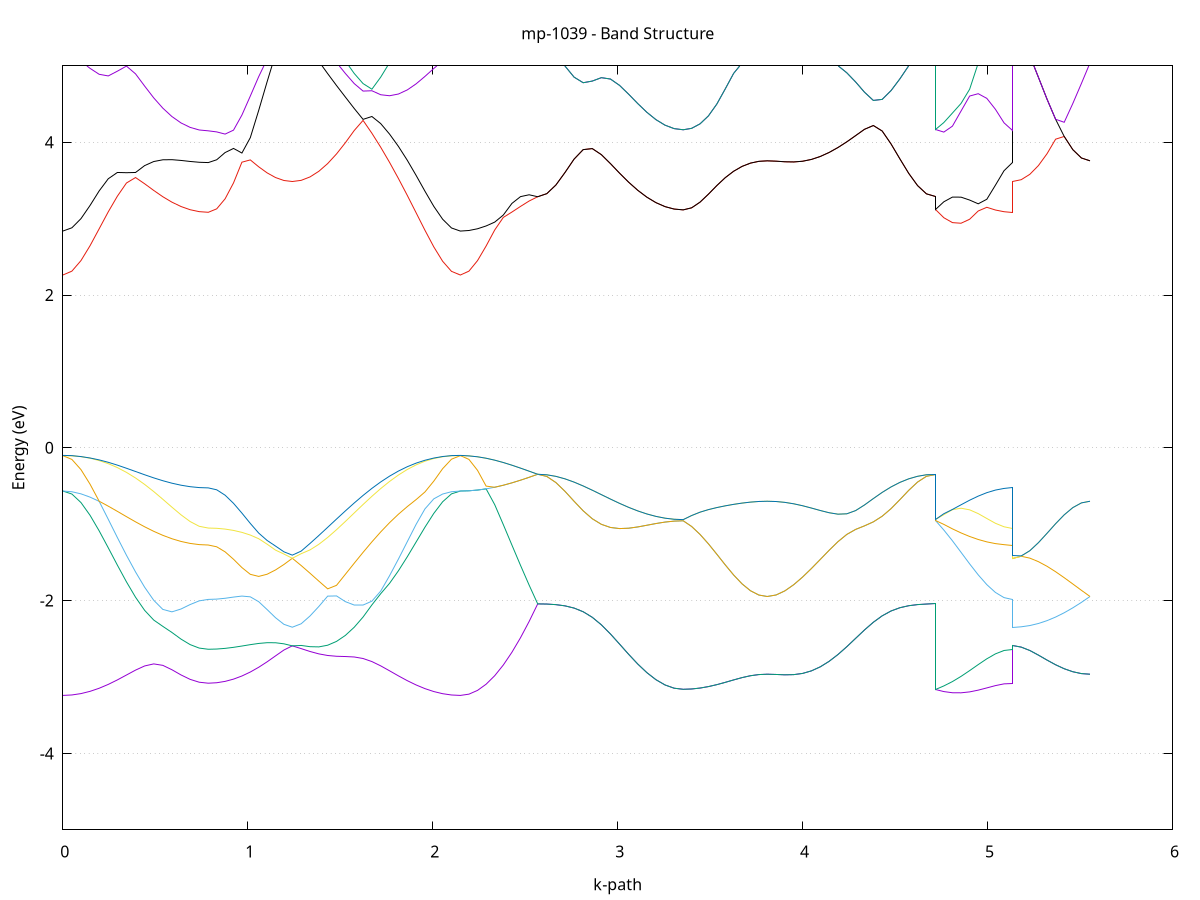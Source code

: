 set title 'mp-1039 - Band Structure'
set xlabel 'k-path'
set ylabel 'Energy (eV)'
set grid y
set yrange [-5:5]
set terminal png size 800,600
set output 'mp-1039_bands_gnuplot.png'
plot '-' using 1:2 with lines notitle, '-' using 1:2 with lines notitle, '-' using 1:2 with lines notitle, '-' using 1:2 with lines notitle, '-' using 1:2 with lines notitle, '-' using 1:2 with lines notitle, '-' using 1:2 with lines notitle, '-' using 1:2 with lines notitle, '-' using 1:2 with lines notitle, '-' using 1:2 with lines notitle, '-' using 1:2 with lines notitle, '-' using 1:2 with lines notitle, '-' using 1:2 with lines notitle, '-' using 1:2 with lines notitle, '-' using 1:2 with lines notitle, '-' using 1:2 with lines notitle, '-' using 1:2 with lines notitle, '-' using 1:2 with lines notitle, '-' using 1:2 with lines notitle, '-' using 1:2 with lines notitle, '-' using 1:2 with lines notitle, '-' using 1:2 with lines notitle, '-' using 1:2 with lines notitle, '-' using 1:2 with lines notitle, '-' using 1:2 with lines notitle, '-' using 1:2 with lines notitle, '-' using 1:2 with lines notitle, '-' using 1:2 with lines notitle, '-' using 1:2 with lines notitle, '-' using 1:2 with lines notitle
0.000000 -42.000606
0.049172 -42.000606
0.098343 -42.000606
0.147515 -42.000606
0.196687 -42.000606
0.245859 -42.000606
0.295030 -42.000506
0.344202 -42.000506
0.393374 -42.000506
0.442545 -42.000506
0.491717 -42.000506
0.540889 -42.000506
0.590061 -42.000506
0.639232 -42.000406
0.688404 -42.000406
0.737576 -42.000406
0.786748 -42.000406
0.786748 -42.000406
0.832170 -42.000406
0.877593 -42.000406
0.923016 -42.000406
0.968439 -42.000406
1.013862 -42.000406
1.059285 -42.000406
1.104708 -42.000406
1.150131 -42.000406
1.195554 -42.000406
1.240976 -42.000406
1.240976 -42.000406
1.288790 -42.000406
1.336604 -42.000406
1.384417 -42.000406
1.432231 -42.000406
1.480044 -42.000406
1.527858 -42.000506
1.575671 -42.000506
1.623485 -42.000506
1.671299 -42.000506
1.719112 -42.000506
1.766926 -42.000506
1.814739 -42.000506
1.862553 -42.000606
1.910366 -42.000606
1.958180 -42.000606
2.005994 -42.000606
2.053807 -42.000606
2.101621 -42.000606
2.149434 -42.000606
2.149434 -42.000606
2.195918 -42.000606
2.242402 -42.000606
2.288886 -42.000606
2.335370 -42.000506
2.381854 -42.000506
2.428338 -42.000506
2.474822 -42.000506
2.521306 -42.000406
2.567790 -42.000406
2.567790 -42.000406
2.616962 -42.000406
2.666134 -42.000406
2.715306 -42.000406
2.764477 -42.000406
2.813649 -42.000406
2.862821 -42.000406
2.911992 -42.000406
2.961164 -42.000406
3.010336 -42.000406
3.059508 -42.000406
3.108679 -42.000406
3.157851 -42.000406
3.207023 -42.000406
3.256194 -42.000406
3.305366 -42.000406
3.354538 -42.000406
3.354538 -42.000406
3.399961 -42.000406
3.445384 -42.000406
3.490807 -42.000406
3.536229 -42.000406
3.581652 -42.000406
3.627075 -42.000406
3.672498 -42.000406
3.717921 -42.000406
3.763344 -42.000406
3.808767 -42.000406
3.808767 -42.000406
3.856580 -42.000406
3.904394 -42.000406
3.952207 -42.000406
4.000021 -42.000406
4.047835 -42.000406
4.095648 -42.000406
4.143462 -42.000406
4.191275 -42.000406
4.239089 -42.000406
4.286902 -42.000406
4.334716 -42.000406
4.382530 -42.000406
4.430343 -42.000406
4.478157 -42.000406
4.525970 -42.000406
4.573784 -42.000406
4.621597 -42.000406
4.669411 -42.000406
4.717225 -42.000406
4.717225 -42.000406
4.763709 -42.000406
4.810193 -42.000406
4.856677 -42.000406
4.903161 -42.000406
4.949645 -42.000406
4.996129 -42.000406
5.042613 -42.000406
5.089097 -42.000406
5.135581 -42.000406
5.135581 -42.000406
5.182065 -42.000406
5.228549 -42.000406
5.275033 -42.000406
5.321517 -42.000406
5.368001 -42.000406
5.414485 -42.000406
5.460969 -42.000406
5.507453 -42.000406
5.553937 -42.000406
e
0.000000 -42.000206
0.049172 -42.000206
0.098343 -42.000206
0.147515 -42.000206
0.196687 -42.000206
0.245859 -42.000206
0.295030 -42.000206
0.344202 -42.000206
0.393374 -42.000206
0.442545 -42.000206
0.491717 -42.000206
0.540889 -42.000306
0.590061 -42.000306
0.639232 -42.000306
0.688404 -42.000306
0.737576 -42.000306
0.786748 -42.000306
0.786748 -42.000306
0.832170 -42.000306
0.877593 -42.000306
0.923016 -42.000306
0.968439 -42.000306
1.013862 -42.000306
1.059285 -42.000306
1.104708 -42.000306
1.150131 -42.000306
1.195554 -42.000306
1.240976 -42.000306
1.240976 -42.000306
1.288790 -42.000306
1.336604 -42.000306
1.384417 -42.000306
1.432231 -42.000306
1.480044 -42.000306
1.527858 -42.000306
1.575671 -42.000306
1.623485 -42.000306
1.671299 -42.000206
1.719112 -42.000206
1.766926 -42.000206
1.814739 -42.000206
1.862553 -42.000206
1.910366 -42.000206
1.958180 -42.000206
2.005994 -42.000206
2.053807 -42.000206
2.101621 -42.000206
2.149434 -42.000206
2.149434 -42.000206
2.195918 -42.000206
2.242402 -42.000206
2.288886 -42.000206
2.335370 -42.000206
2.381854 -42.000306
2.428338 -42.000306
2.474822 -42.000306
2.521306 -42.000306
2.567790 -42.000406
2.567790 -42.000406
2.616962 -42.000406
2.666134 -42.000406
2.715306 -42.000406
2.764477 -42.000406
2.813649 -42.000406
2.862821 -42.000406
2.911992 -42.000406
2.961164 -42.000406
3.010336 -42.000406
3.059508 -42.000406
3.108679 -42.000406
3.157851 -42.000406
3.207023 -42.000406
3.256194 -42.000406
3.305366 -42.000406
3.354538 -42.000406
3.354538 -42.000406
3.399961 -42.000406
3.445384 -42.000406
3.490807 -42.000406
3.536229 -42.000406
3.581652 -42.000406
3.627075 -42.000406
3.672498 -42.000406
3.717921 -42.000406
3.763344 -42.000406
3.808767 -42.000406
3.808767 -42.000406
3.856580 -42.000406
3.904394 -42.000406
3.952207 -42.000406
4.000021 -42.000406
4.047835 -42.000406
4.095648 -42.000406
4.143462 -42.000406
4.191275 -42.000406
4.239089 -42.000406
4.286902 -42.000406
4.334716 -42.000406
4.382530 -42.000406
4.430343 -42.000406
4.478157 -42.000406
4.525970 -42.000406
4.573784 -42.000406
4.621597 -42.000406
4.669411 -42.000406
4.717225 -42.000406
4.717225 -42.000406
4.763709 -42.000406
4.810193 -42.000306
4.856677 -42.000306
4.903161 -42.000306
4.949645 -42.000306
4.996129 -42.000306
5.042613 -42.000306
5.089097 -42.000306
5.135581 -42.000306
5.135581 -42.000306
5.182065 -42.000306
5.228549 -42.000306
5.275033 -42.000306
5.321517 -42.000306
5.368001 -42.000306
5.414485 -42.000306
5.460969 -42.000306
5.507453 -42.000406
5.553937 -42.000406
e
0.000000 -41.999306
0.049172 -41.999306
0.098343 -41.999306
0.147515 -41.999306
0.196687 -41.999306
0.245859 -41.999306
0.295030 -41.999306
0.344202 -41.999406
0.393374 -41.999406
0.442545 -41.999406
0.491717 -41.999506
0.540889 -41.999506
0.590061 -41.999506
0.639232 -41.999506
0.688404 -41.999506
0.737576 -41.999506
0.786748 -41.999506
0.786748 -41.999506
0.832170 -41.999506
0.877593 -41.999506
0.923016 -41.999506
0.968439 -41.999506
1.013862 -41.999506
1.059285 -41.999506
1.104708 -41.999506
1.150131 -41.999506
1.195554 -41.999506
1.240976 -41.999506
1.240976 -41.999506
1.288790 -41.999506
1.336604 -41.999506
1.384417 -41.999506
1.432231 -41.999506
1.480044 -41.999506
1.527858 -41.999506
1.575671 -41.999506
1.623485 -41.999406
1.671299 -41.999406
1.719112 -41.999406
1.766926 -41.999406
1.814739 -41.999406
1.862553 -41.999306
1.910366 -41.999306
1.958180 -41.999306
2.005994 -41.999306
2.053807 -41.999306
2.101621 -41.999306
2.149434 -41.999306
2.149434 -41.999306
2.195918 -41.999306
2.242402 -41.999306
2.288886 -41.999306
2.335370 -41.999306
2.381854 -41.999306
2.428338 -41.999206
2.474822 -41.999206
2.521306 -41.999206
2.567790 -41.999206
2.567790 -41.999206
2.616962 -41.999206
2.666134 -41.999306
2.715306 -41.999306
2.764477 -41.999306
2.813649 -41.999306
2.862821 -41.999306
2.911992 -41.999306
2.961164 -41.999406
3.010336 -41.999406
3.059508 -41.999406
3.108679 -41.999506
3.157851 -41.999506
3.207023 -41.999506
3.256194 -41.999506
3.305366 -41.999506
3.354538 -41.999506
3.354538 -41.999506
3.399961 -41.999506
3.445384 -41.999506
3.490807 -41.999506
3.536229 -41.999506
3.581652 -41.999506
3.627075 -41.999506
3.672498 -41.999506
3.717921 -41.999506
3.763344 -41.999506
3.808767 -41.999506
3.808767 -41.999506
3.856580 -41.999506
3.904394 -41.999506
3.952207 -41.999506
4.000021 -41.999506
4.047835 -41.999506
4.095648 -41.999506
4.143462 -41.999406
4.191275 -41.999406
4.239089 -41.999406
4.286902 -41.999406
4.334716 -41.999406
4.382530 -41.999306
4.430343 -41.999306
4.478157 -41.999306
4.525970 -41.999306
4.573784 -41.999306
4.621597 -41.999206
4.669411 -41.999206
4.717225 -41.999206
4.717225 -41.999506
4.763709 -41.999506
4.810193 -41.999506
4.856677 -41.999506
4.903161 -41.999506
4.949645 -41.999506
4.996129 -41.999506
5.042613 -41.999506
5.089097 -41.999506
5.135581 -41.999506
5.135581 -41.999506
5.182065 -41.999506
5.228549 -41.999506
5.275033 -41.999506
5.321517 -41.999506
5.368001 -41.999506
5.414485 -41.999506
5.460969 -41.999506
5.507453 -41.999506
5.553937 -41.999506
e
0.000000 -41.999206
0.049172 -41.999206
0.098343 -41.999306
0.147515 -41.999306
0.196687 -41.999306
0.245859 -41.999306
0.295030 -41.999306
0.344202 -41.999306
0.393374 -41.999306
0.442545 -41.999406
0.491717 -41.999406
0.540889 -41.999406
0.590061 -41.999406
0.639232 -41.999506
0.688404 -41.999506
0.737576 -41.999506
0.786748 -41.999506
0.786748 -41.999506
0.832170 -41.999506
0.877593 -41.999506
0.923016 -41.999506
0.968439 -41.999506
1.013862 -41.999506
1.059285 -41.999506
1.104708 -41.999506
1.150131 -41.999506
1.195554 -41.999506
1.240976 -41.999506
1.240976 -41.999506
1.288790 -41.999506
1.336604 -41.999506
1.384417 -41.999506
1.432231 -41.999506
1.480044 -41.999406
1.527858 -41.999406
1.575671 -41.999406
1.623485 -41.999406
1.671299 -41.999406
1.719112 -41.999306
1.766926 -41.999306
1.814739 -41.999306
1.862553 -41.999306
1.910366 -41.999306
1.958180 -41.999306
2.005994 -41.999306
2.053807 -41.999306
2.101621 -41.999206
2.149434 -41.999206
2.149434 -41.999206
2.195918 -41.999206
2.242402 -41.999206
2.288886 -41.999206
2.335370 -41.999206
2.381854 -41.999206
2.428338 -41.999206
2.474822 -41.999206
2.521306 -41.999206
2.567790 -41.999206
2.567790 -41.999206
2.616962 -41.999206
2.666134 -41.999206
2.715306 -41.999206
2.764477 -41.999206
2.813649 -41.999306
2.862821 -41.999306
2.911992 -41.999306
2.961164 -41.999306
3.010336 -41.999406
3.059508 -41.999406
3.108679 -41.999406
3.157851 -41.999406
3.207023 -41.999506
3.256194 -41.999506
3.305366 -41.999506
3.354538 -41.999506
3.354538 -41.999506
3.399961 -41.999506
3.445384 -41.999506
3.490807 -41.999506
3.536229 -41.999506
3.581652 -41.999506
3.627075 -41.999506
3.672498 -41.999506
3.717921 -41.999506
3.763344 -41.999506
3.808767 -41.999506
3.808767 -41.999506
3.856580 -41.999506
3.904394 -41.999506
3.952207 -41.999406
4.000021 -41.999406
4.047835 -41.999406
4.095648 -41.999406
4.143462 -41.999406
4.191275 -41.999406
4.239089 -41.999406
4.286902 -41.999306
4.334716 -41.999306
4.382530 -41.999306
4.430343 -41.999306
4.478157 -41.999306
4.525970 -41.999306
4.573784 -41.999206
4.621597 -41.999206
4.669411 -41.999206
4.717225 -41.999206
4.717225 -41.999506
4.763709 -41.999506
4.810193 -41.999506
4.856677 -41.999506
4.903161 -41.999506
4.949645 -41.999506
4.996129 -41.999506
5.042613 -41.999506
5.089097 -41.999506
5.135581 -41.999506
5.135581 -41.999506
5.182065 -41.999506
5.228549 -41.999506
5.275033 -41.999506
5.321517 -41.999506
5.368001 -41.999506
5.414485 -41.999506
5.460969 -41.999506
5.507453 -41.999506
5.553937 -41.999506
e
0.000000 -41.999206
0.049172 -41.999206
0.098343 -41.999206
0.147515 -41.999206
0.196687 -41.999206
0.245859 -41.999206
0.295030 -41.999306
0.344202 -41.999306
0.393374 -41.999306
0.442545 -41.999306
0.491717 -41.999306
0.540889 -41.999306
0.590061 -41.999306
0.639232 -41.999306
0.688404 -41.999306
0.737576 -41.999306
0.786748 -41.999306
0.786748 -41.999306
0.832170 -41.999306
0.877593 -41.999306
0.923016 -41.999406
0.968439 -41.999406
1.013862 -41.999406
1.059285 -41.999406
1.104708 -41.999406
1.150131 -41.999406
1.195554 -41.999406
1.240976 -41.999406
1.240976 -41.999406
1.288790 -41.999406
1.336604 -41.999406
1.384417 -41.999406
1.432231 -41.999406
1.480044 -41.999406
1.527858 -41.999406
1.575671 -41.999406
1.623485 -41.999306
1.671299 -41.999306
1.719112 -41.999306
1.766926 -41.999306
1.814739 -41.999306
1.862553 -41.999306
1.910366 -41.999206
1.958180 -41.999206
2.005994 -41.999206
2.053807 -41.999206
2.101621 -41.999206
2.149434 -41.999206
2.149434 -41.999206
2.195918 -41.999206
2.242402 -41.999206
2.288886 -41.999206
2.335370 -41.999206
2.381854 -41.999206
2.428338 -41.999206
2.474822 -41.999206
2.521306 -41.999206
2.567790 -41.999206
2.567790 -41.999206
2.616962 -41.999206
2.666134 -41.999206
2.715306 -41.999206
2.764477 -41.999206
2.813649 -41.999306
2.862821 -41.999306
2.911992 -41.999306
2.961164 -41.999306
3.010336 -41.999306
3.059508 -41.999306
3.108679 -41.999306
3.157851 -41.999306
3.207023 -41.999306
3.256194 -41.999306
3.305366 -41.999306
3.354538 -41.999306
3.354538 -41.999306
3.399961 -41.999306
3.445384 -41.999306
3.490807 -41.999306
3.536229 -41.999306
3.581652 -41.999306
3.627075 -41.999406
3.672498 -41.999406
3.717921 -41.999406
3.763344 -41.999406
3.808767 -41.999406
3.808767 -41.999406
3.856580 -41.999406
3.904394 -41.999406
3.952207 -41.999406
4.000021 -41.999406
4.047835 -41.999406
4.095648 -41.999306
4.143462 -41.999306
4.191275 -41.999306
4.239089 -41.999306
4.286902 -41.999306
4.334716 -41.999306
4.382530 -41.999306
4.430343 -41.999306
4.478157 -41.999206
4.525970 -41.999206
4.573784 -41.999206
4.621597 -41.999206
4.669411 -41.999206
4.717225 -41.999206
4.717225 -41.999306
4.763709 -41.999306
4.810193 -41.999306
4.856677 -41.999306
4.903161 -41.999306
4.949645 -41.999306
4.996129 -41.999306
5.042613 -41.999306
5.089097 -41.999306
5.135581 -41.999306
5.135581 -41.999406
5.182065 -41.999406
5.228549 -41.999406
5.275033 -41.999406
5.321517 -41.999406
5.368001 -41.999406
5.414485 -41.999406
5.460969 -41.999406
5.507453 -41.999406
5.553937 -41.999406
e
0.000000 -41.999206
0.049172 -41.999206
0.098343 -41.999206
0.147515 -41.999206
0.196687 -41.999206
0.245859 -41.999206
0.295030 -41.999206
0.344202 -41.999206
0.393374 -41.999206
0.442545 -41.999206
0.491717 -41.999206
0.540889 -41.999206
0.590061 -41.999206
0.639232 -41.999206
0.688404 -41.999206
0.737576 -41.999306
0.786748 -41.999206
0.786748 -41.999306
0.832170 -41.999306
0.877593 -41.999306
0.923016 -41.999306
0.968439 -41.999306
1.013862 -41.999306
1.059285 -41.999306
1.104708 -41.999306
1.150131 -41.999306
1.195554 -41.999306
1.240976 -41.999306
1.240976 -41.999306
1.288790 -41.999306
1.336604 -41.999306
1.384417 -41.999306
1.432231 -41.999306
1.480044 -41.999306
1.527858 -41.999306
1.575671 -41.999306
1.623485 -41.999306
1.671299 -41.999206
1.719112 -41.999206
1.766926 -41.999206
1.814739 -41.999206
1.862553 -41.999206
1.910366 -41.999206
1.958180 -41.999206
2.005994 -41.999206
2.053807 -41.999206
2.101621 -41.999206
2.149434 -41.999206
2.149434 -41.999206
2.195918 -41.999206
2.242402 -41.999206
2.288886 -41.999206
2.335370 -41.999206
2.381854 -41.999206
2.428338 -41.999206
2.474822 -41.999206
2.521306 -41.999206
2.567790 -41.999206
2.567790 -41.999206
2.616962 -41.999206
2.666134 -41.999206
2.715306 -41.999206
2.764477 -41.999206
2.813649 -41.999206
2.862821 -41.999206
2.911992 -41.999206
2.961164 -41.999206
3.010336 -41.999206
3.059508 -41.999306
3.108679 -41.999306
3.157851 -41.999306
3.207023 -41.999306
3.256194 -41.999306
3.305366 -41.999306
3.354538 -41.999306
3.354538 -41.999306
3.399961 -41.999306
3.445384 -41.999306
3.490807 -41.999306
3.536229 -41.999306
3.581652 -41.999306
3.627075 -41.999306
3.672498 -41.999306
3.717921 -41.999306
3.763344 -41.999406
3.808767 -41.999406
3.808767 -41.999406
3.856580 -41.999406
3.904394 -41.999306
3.952207 -41.999306
4.000021 -41.999306
4.047835 -41.999306
4.095648 -41.999306
4.143462 -41.999306
4.191275 -41.999306
4.239089 -41.999306
4.286902 -41.999306
4.334716 -41.999306
4.382530 -41.999206
4.430343 -41.999206
4.478157 -41.999206
4.525970 -41.999206
4.573784 -41.999206
4.621597 -41.999206
4.669411 -41.999206
4.717225 -41.999206
4.717225 -41.999306
4.763709 -41.999306
4.810193 -41.999306
4.856677 -41.999306
4.903161 -41.999306
4.949645 -41.999306
4.996129 -41.999306
5.042613 -41.999306
5.089097 -41.999306
5.135581 -41.999206
5.135581 -41.999306
5.182065 -41.999306
5.228549 -41.999306
5.275033 -41.999306
5.321517 -41.999306
5.368001 -41.999306
5.414485 -41.999306
5.460969 -41.999306
5.507453 -41.999406
5.553937 -41.999406
e
0.000000 -10.224106
0.049172 -10.220106
0.098343 -10.208006
0.147515 -10.188106
0.196687 -10.160806
0.245859 -10.126606
0.295030 -10.086406
0.344202 -10.041106
0.393374 -9.991706
0.442545 -9.939706
0.491717 -9.886606
0.540889 -9.834206
0.590061 -9.784606
0.639232 -9.740306
0.688404 -9.704406
0.737576 -9.680406
0.786748 -9.671806
0.786748 -9.671806
0.832170 -9.669806
0.877593 -9.663706
0.923016 -9.653806
0.968439 -9.640506
1.013862 -9.624206
1.059285 -9.605606
1.104708 -9.585306
1.150131 -9.564206
1.195554 -9.543206
1.240976 -9.523306
1.240976 -9.523306
1.288790 -9.546206
1.336604 -9.574706
1.384417 -9.608806
1.432231 -9.648306
1.480044 -9.692706
1.527858 -9.741006
1.575671 -9.792206
1.623485 -9.845206
1.671299 -9.898806
1.719112 -9.951506
1.766926 -10.002306
1.814739 -10.049906
1.862553 -10.093406
1.910366 -10.131706
1.958180 -10.164106
2.005994 -10.190006
2.053807 -10.208906
2.101621 -10.220306
2.149434 -10.224106
2.149434 -10.224106
2.195918 -10.220406
2.242402 -10.209406
2.288886 -10.191306
2.335370 -10.166406
2.381854 -10.135206
2.428338 -10.098406
2.474822 -10.056806
2.521306 -10.011406
2.567790 -9.963306
2.567790 -9.963306
2.616962 -9.959906
2.666134 -9.950006
2.715306 -9.933706
2.764477 -9.911506
2.813649 -9.884106
2.862821 -9.852306
2.911992 -9.817006
2.961164 -9.779506
3.010336 -9.741106
3.059508 -9.703206
3.108679 -9.667506
3.157851 -9.635606
3.207023 -9.608806
3.256194 -9.588606
3.305366 -9.576106
3.354538 -9.571806
3.354538 -9.571806
3.399961 -9.570706
3.445384 -9.567406
3.490807 -9.562206
3.536229 -9.555506
3.581652 -9.547706
3.627075 -9.539606
3.672498 -9.531806
3.717921 -9.525206
3.763344 -9.520706
3.808767 -9.519006
3.808767 -9.519006
3.856580 -9.521106
3.904394 -9.528006
3.952207 -9.540006
4.000021 -9.557406
4.047835 -9.580106
4.095648 -9.607706
4.143462 -9.639406
4.191275 -9.674306
4.239089 -9.711406
4.286902 -9.749506
4.334716 -9.787406
4.382530 -9.823806
4.430343 -9.857706
4.478157 -9.888206
4.525970 -9.914306
4.573784 -9.935306
4.621597 -9.950706
4.669411 -9.960106
4.717225 -9.963306
4.717225 -9.571806
4.763709 -9.589106
4.810193 -9.605806
4.856677 -9.621606
4.903161 -9.635906
4.949645 -9.648306
4.996129 -9.658306
5.042613 -9.665706
5.089097 -9.670306
5.135581 -9.671806
5.135581 -9.523306
5.182065 -9.523106
5.228549 -9.522806
5.275033 -9.522206
5.321517 -9.521506
5.368001 -9.520806
5.414485 -9.520106
5.460969 -9.519506
5.507453 -9.519106
5.553937 -9.519006
e
0.000000 -9.656206
0.049172 -9.653906
0.098343 -9.647106
0.147515 -9.636106
0.196687 -9.621306
0.245859 -9.603506
0.295030 -9.583406
0.344202 -9.562206
0.393374 -9.540906
0.442545 -9.520906
0.491717 -9.503206
0.540889 -9.489006
0.590061 -9.479106
0.639232 -9.473806
0.688404 -9.472406
0.737576 -9.473206
0.786748 -9.473906
0.786748 -9.473906
0.832170 -9.473906
0.877593 -9.473706
0.923016 -9.473806
0.968439 -9.474406
1.013862 -9.476106
1.059285 -9.479406
1.104708 -9.485106
1.150131 -9.493906
1.195554 -9.506406
1.240976 -9.523306
1.240976 -9.523306
1.288790 -9.504306
1.336604 -9.488506
1.384417 -9.476706
1.432231 -9.469506
1.480044 -9.467306
1.527858 -9.470206
1.575671 -9.478006
1.623485 -9.490206
1.671299 -9.506106
1.719112 -9.524706
1.766926 -9.545106
1.814739 -9.566106
1.862553 -9.586806
1.910366 -9.606006
1.958180 -9.623106
2.005994 -9.637106
2.053807 -9.647606
2.101621 -9.654006
2.149434 -9.656206
2.149434 -9.656206
2.195918 -9.661306
2.242402 -9.676406
2.288886 -9.700806
2.335370 -9.733306
2.381854 -9.772506
2.428338 -9.816806
2.474822 -9.864406
2.521306 -9.913806
2.567790 -9.963306
2.567790 -9.963306
2.616962 -9.959906
2.666134 -9.950006
2.715306 -9.933706
2.764477 -9.911506
2.813649 -9.884106
2.862821 -9.852306
2.911992 -9.817006
2.961164 -9.779506
3.010336 -9.741106
3.059508 -9.703206
3.108679 -9.667506
3.157851 -9.635606
3.207023 -9.608806
3.256194 -9.588606
3.305366 -9.576106
3.354538 -9.571806
3.354538 -9.571806
3.399961 -9.570706
3.445384 -9.567406
3.490807 -9.562206
3.536229 -9.555506
3.581652 -9.547706
3.627075 -9.539606
3.672498 -9.531806
3.717921 -9.525206
3.763344 -9.520706
3.808767 -9.519006
3.808767 -9.519006
3.856580 -9.521106
3.904394 -9.527906
3.952207 -9.540006
4.000021 -9.557406
4.047835 -9.580106
4.095648 -9.607606
4.143462 -9.639406
4.191275 -9.674306
4.239089 -9.711406
4.286902 -9.749506
4.334716 -9.787406
4.382530 -9.823806
4.430343 -9.857706
4.478157 -9.888206
4.525970 -9.914306
4.573784 -9.935306
4.621597 -9.950706
4.669411 -9.960106
4.717225 -9.963306
4.717225 -9.571806
4.763709 -9.554606
4.810193 -9.538006
4.856677 -9.522506
4.903161 -9.508606
4.949645 -9.496606
4.996129 -9.486906
5.042613 -9.479706
5.089097 -9.475406
5.135581 -9.473906
5.135581 -9.523306
5.182065 -9.523106
5.228549 -9.522806
5.275033 -9.522206
5.321517 -9.521506
5.368001 -9.520706
5.414485 -9.520106
5.460969 -9.519506
5.507453 -9.519106
5.553937 -9.519006
e
0.000000 -3.241206
0.049172 -3.235206
0.098343 -3.217306
0.147515 -3.187706
0.196687 -3.147306
0.245859 -3.096906
0.295030 -3.038206
0.344202 -2.974206
0.393374 -2.909906
0.442545 -2.855506
0.491717 -2.828606
0.540889 -2.847606
0.590061 -2.905006
0.639232 -2.973006
0.688404 -3.030806
0.737576 -3.068306
0.786748 -3.081206
0.786748 -3.081206
0.832170 -3.075206
0.877593 -3.057406
0.923016 -3.027906
0.968439 -2.986906
1.013862 -2.934906
1.059285 -2.872606
1.104708 -2.801406
1.150131 -2.723806
1.195554 -2.646906
1.240976 -2.592206
1.240976 -2.592206
1.288790 -2.628406
1.336604 -2.665906
1.384417 -2.697406
1.432231 -2.718506
1.480044 -2.728706
1.527858 -2.732106
1.575671 -2.737906
1.623485 -2.757906
1.671299 -2.798006
1.719112 -2.854406
1.766926 -2.919106
1.814739 -2.985206
1.862553 -3.047906
1.910366 -3.104206
1.958180 -3.152206
2.005994 -3.190606
2.053807 -3.218606
2.101621 -3.235506
2.149434 -3.241206
2.149434 -3.241206
2.195918 -3.224706
2.242402 -3.175506
2.288886 -3.094406
2.335370 -2.983006
2.381854 -2.842906
2.428338 -2.676306
2.474822 -2.485706
2.521306 -2.273606
2.567790 -2.042906
2.567790 -2.042906
2.616962 -2.045106
2.666134 -2.052806
2.715306 -2.068706
2.764477 -2.097706
2.813649 -2.145806
2.862821 -2.218506
2.911992 -2.317106
2.961164 -2.437106
3.010336 -2.569106
3.059508 -2.703106
3.108679 -2.830006
3.157851 -2.942506
3.207023 -3.035206
3.256194 -3.104206
3.305366 -3.146606
3.354538 -3.161006
3.354538 -3.161006
3.399961 -3.156906
3.445384 -3.144906
3.490807 -3.125606
3.536229 -3.100206
3.581652 -3.070206
3.627075 -3.038406
3.672498 -3.008106
3.717921 -2.983506
3.763344 -2.968306
3.808767 -2.963606
3.808767 -2.963606
3.856580 -2.966906
3.904394 -2.971406
3.952207 -2.969006
4.000021 -2.953206
4.047835 -2.919706
4.095648 -2.866906
4.143462 -2.794906
4.191275 -2.705806
4.239089 -2.603506
4.286902 -2.493706
4.334716 -2.384106
4.382530 -2.283306
4.430343 -2.199106
4.478157 -2.135906
4.525970 -2.093206
4.573784 -2.066906
4.621597 -2.052206
4.669411 -2.045006
4.717225 -2.042906
4.717225 -3.161006
4.763709 -3.190906
4.810193 -3.206106
4.856677 -3.207006
4.903161 -3.194906
4.949645 -3.172106
4.996129 -3.142806
5.042613 -3.112806
5.089097 -3.089906
5.135581 -3.081206
5.135581 -2.592206
5.182065 -2.608706
5.228549 -2.653106
5.275033 -2.713506
5.321517 -2.778506
5.368001 -2.839806
5.414485 -2.891906
5.460969 -2.931106
5.507453 -2.955406
5.553937 -2.963606
e
0.000000 -0.565506
0.049172 -0.605006
0.098343 -0.716706
0.147515 -0.883906
0.196687 -1.087006
0.245859 -1.308806
0.295030 -1.535206
0.344202 -1.754506
0.393374 -1.956106
0.442545 -2.127706
0.491717 -2.254706
0.540889 -2.337306
0.590061 -2.417006
0.639232 -2.504006
0.688404 -2.575806
0.737576 -2.621506
0.786748 -2.637006
0.786748 -2.637006
0.832170 -2.634006
0.877593 -2.625306
0.923016 -2.611706
0.968439 -2.594706
1.013862 -2.576606
1.059285 -2.560706
1.104708 -2.551006
1.150131 -2.551806
1.195554 -2.565706
1.240976 -2.592106
1.240976 -2.592106
1.288790 -2.586906
1.336604 -2.603106
1.384417 -2.605906
1.432231 -2.583906
1.480044 -2.534006
1.527858 -2.455506
1.575671 -2.348806
1.623485 -2.215206
1.671299 -2.056306
1.719112 -1.909106
1.766926 -1.773406
1.814739 -1.609506
1.862553 -1.426406
1.910366 -1.232806
1.958180 -1.039106
2.005994 -0.858106
2.053807 -0.706206
2.101621 -0.602706
2.149434 -0.565506
2.149434 -0.565506
2.195918 -0.562306
2.242402 -0.552906
2.288886 -0.537306
2.335370 -0.744106
2.381854 -1.005406
2.428338 -1.272906
2.474822 -1.538606
2.521306 -1.796706
2.567790 -2.042906
2.567790 -2.042906
2.616962 -2.045106
2.666134 -2.052806
2.715306 -2.068706
2.764477 -2.097706
2.813649 -2.145806
2.862821 -2.218506
2.911992 -2.317106
2.961164 -2.437106
3.010336 -2.569106
3.059508 -2.703106
3.108679 -2.830006
3.157851 -2.942506
3.207023 -3.035206
3.256194 -3.104206
3.305366 -3.146606
3.354538 -3.161006
3.354538 -3.161006
3.399961 -3.156906
3.445384 -3.144906
3.490807 -3.125606
3.536229 -3.100206
3.581652 -3.070206
3.627075 -3.038406
3.672498 -3.008106
3.717921 -2.983506
3.763344 -2.968306
3.808767 -2.963606
3.808767 -2.963606
3.856580 -2.966906
3.904394 -2.971406
3.952207 -2.969006
4.000021 -2.953206
4.047835 -2.919706
4.095648 -2.866906
4.143462 -2.794906
4.191275 -2.705806
4.239089 -2.603506
4.286902 -2.493706
4.334716 -2.384106
4.382530 -2.283306
4.430343 -2.199106
4.478157 -2.135906
4.525970 -2.093206
4.573784 -2.066906
4.621597 -2.052206
4.669411 -2.045006
4.717225 -2.042906
4.717225 -3.161006
4.763709 -3.116906
4.810193 -3.059806
4.856677 -2.992006
4.903161 -2.916406
4.949645 -2.837606
4.996129 -2.761806
5.042613 -2.697206
5.089097 -2.652906
5.135581 -2.637006
5.135581 -2.592106
5.182065 -2.608706
5.228549 -2.653106
5.275033 -2.713506
5.321517 -2.778506
5.368001 -2.839806
5.414485 -2.891806
5.460969 -2.931106
5.507453 -2.955406
5.553937 -2.963606
e
0.000000 -0.565406
0.049172 -0.575006
0.098343 -0.602506
0.147515 -0.645606
0.196687 -0.700506
0.245859 -0.935706
0.295030 -1.174106
0.344202 -1.406006
0.393374 -1.625006
0.442545 -1.824806
0.491717 -1.995806
0.540889 -2.115306
0.590061 -2.147106
0.639232 -2.109906
0.688404 -2.051806
0.737576 -2.003206
0.786748 -1.984306
0.786748 -1.984306
0.832170 -1.980406
0.877593 -1.969506
0.923016 -1.953806
0.968439 -1.940606
1.013862 -1.950606
1.059285 -2.014206
1.104708 -2.117206
1.150131 -2.223806
1.195554 -2.310406
1.240976 -2.348306
1.240976 -2.348306
1.288790 -2.303306
1.336604 -2.201306
1.384417 -2.076806
1.432231 -1.941406
1.480044 -1.938706
1.527858 -2.013706
1.575671 -2.058106
1.623485 -2.058206
1.671299 -2.007206
1.719112 -1.874706
1.766926 -1.673306
1.814739 -1.456006
1.862553 -1.228806
1.910366 -1.001806
1.958180 -0.799306
2.005994 -0.667906
2.053807 -0.604806
2.101621 -0.574706
2.149434 -0.565406
2.149434 -0.565406
2.195918 -0.562306
2.242402 -0.552806
2.288886 -0.537306
2.335370 -0.516106
2.381854 -0.489706
2.428338 -0.458606
2.474822 -0.423706
2.521306 -0.385906
2.567790 -0.346106
2.567790 -0.346106
2.616962 -0.374806
2.666134 -0.454506
2.715306 -0.569506
2.764477 -0.699506
2.813649 -0.824606
2.862821 -0.928406
2.911992 -1.001506
2.961164 -1.042606
3.010336 -1.057106
3.059508 -1.052306
3.108679 -1.035706
3.157851 -1.013606
3.207023 -0.991106
3.256194 -0.972006
3.305366 -0.959406
3.354538 -0.955006
3.354538 -0.955006
3.399961 -1.029406
3.445384 -1.133306
3.490807 -1.256706
3.536229 -1.392706
3.581652 -1.531806
3.627075 -1.664406
3.672498 -1.780406
3.717921 -1.870506
3.763344 -1.927106
3.808767 -1.946106
3.808767 -1.946106
3.856580 -1.926406
3.904394 -1.872106
3.952207 -1.791306
4.000021 -1.691606
4.047835 -1.579606
4.095648 -1.460906
4.143462 -1.341406
4.191275 -1.228406
4.239089 -1.133406
4.286902 -1.067806
4.334716 -1.021406
4.382530 -0.969206
4.430343 -0.895306
4.478157 -0.796306
4.525970 -0.678706
4.573784 -0.556606
4.621597 -0.448406
4.669411 -0.373206
4.717225 -0.346106
4.717225 -0.955006
4.763709 -1.076406
4.810193 -1.217106
4.856677 -1.367706
4.903161 -1.519206
4.949645 -1.663206
4.996129 -1.791006
5.042613 -1.893406
5.089097 -1.960706
5.135581 -1.984306
5.135581 -2.348306
5.182065 -2.342906
5.228549 -2.326606
5.275033 -2.299606
5.321517 -2.262406
5.368001 -2.215306
5.414485 -2.159206
5.460969 -2.094806
5.507453 -2.023306
5.553937 -1.946106
e
0.000000 -0.101806
0.049172 -0.151906
0.098343 -0.285606
0.147515 -0.476506
0.196687 -0.699306
0.245859 -0.763706
0.295030 -0.831506
0.344202 -0.900906
0.393374 -0.969006
0.442545 -1.033706
0.491717 -1.093006
0.540889 -1.145506
0.590061 -1.190006
0.639232 -1.225506
0.688404 -1.251306
0.737576 -1.267006
0.786748 -1.272306
0.786748 -1.272306
0.832170 -1.295606
0.877593 -1.361606
0.923016 -1.458606
0.968439 -1.567506
1.013862 -1.656006
1.059285 -1.683206
1.104708 -1.654806
1.150131 -1.598606
1.195554 -1.527306
1.240976 -1.445906
1.240976 -1.445906
1.288790 -1.540706
1.336604 -1.641506
1.384417 -1.744906
1.432231 -1.846106
1.480044 -1.799906
1.527858 -1.655506
1.575671 -1.510806
1.623485 -1.368506
1.671299 -1.230906
1.719112 -1.100506
1.766926 -0.979506
1.814739 -0.869106
1.862553 -0.769506
1.910366 -0.677506
1.958180 -0.577606
2.005994 -0.435706
2.053807 -0.272806
2.101621 -0.149106
2.149434 -0.101806
2.149434 -0.101806
2.195918 -0.151406
2.242402 -0.294806
2.288886 -0.501106
2.335370 -0.516106
2.381854 -0.489606
2.428338 -0.458606
2.474822 -0.423706
2.521306 -0.385806
2.567790 -0.346106
2.567790 -0.346106
2.616962 -0.374806
2.666134 -0.454506
2.715306 -0.569506
2.764477 -0.699506
2.813649 -0.824606
2.862821 -0.928406
2.911992 -1.001506
2.961164 -1.042606
3.010336 -1.057106
3.059508 -1.052306
3.108679 -1.035706
3.157851 -1.013606
3.207023 -0.991106
3.256194 -0.972006
3.305366 -0.959406
3.354538 -0.955006
3.354538 -0.955006
3.399961 -1.029406
3.445384 -1.133306
3.490807 -1.256706
3.536229 -1.392706
3.581652 -1.531806
3.627075 -1.664406
3.672498 -1.780406
3.717921 -1.870506
3.763344 -1.927106
3.808767 -1.946106
3.808767 -1.946106
3.856580 -1.926406
3.904394 -1.872106
3.952207 -1.791306
4.000021 -1.691606
4.047835 -1.579606
4.095648 -1.460906
4.143462 -1.341406
4.191275 -1.228406
4.239089 -1.133406
4.286902 -1.067806
4.334716 -1.021406
4.382530 -0.969206
4.430343 -0.895306
4.478157 -0.796306
4.525970 -0.678706
4.573784 -0.556606
4.621597 -0.448406
4.669411 -0.373206
4.717225 -0.346106
4.717225 -0.955006
4.763709 -1.002306
4.810193 -1.060806
4.856677 -1.113906
4.903161 -1.160606
4.949645 -1.199906
4.996129 -1.231206
5.042613 -1.253906
5.089097 -1.267606
5.135581 -1.272306
5.135581 -1.445906
5.182065 -1.419706
5.228549 -1.443906
5.275033 -1.490206
5.321517 -1.550606
5.368001 -1.621806
5.414485 -1.700106
5.460969 -1.782106
5.507453 -1.865006
5.553937 -1.946106
e
0.000000 -0.101806
0.049172 -0.105206
0.098343 -0.115506
0.147515 -0.136006
0.196687 -0.166706
0.245859 -0.207406
0.295030 -0.258706
0.344202 -0.321206
0.393374 -0.394806
0.442545 -0.479206
0.491717 -0.572806
0.540889 -0.673406
0.590061 -0.776806
0.639232 -0.877006
0.688404 -0.964806
0.737576 -1.027206
0.786748 -1.050206
0.786748 -1.050206
0.832170 -1.053506
0.877593 -1.063706
0.923016 -1.081106
0.968439 -1.106706
1.013862 -1.141906
1.059285 -1.190106
1.104708 -1.261306
1.150131 -1.338906
1.195554 -1.390306
1.240976 -1.445906
1.240976 -1.445906
1.288790 -1.386006
1.336604 -1.336206
1.384417 -1.262906
1.432231 -1.173006
1.480044 -1.071706
1.527858 -0.963706
1.575671 -0.852806
1.623485 -0.742106
1.671299 -0.634706
1.719112 -0.533106
1.766926 -0.439706
1.814739 -0.356006
1.862553 -0.283606
1.910366 -0.223106
1.958180 -0.175106
2.005994 -0.139906
2.053807 -0.117006
2.101621 -0.105206
2.149434 -0.101806
2.149434 -0.101806
2.195918 -0.105706
2.242402 -0.117406
2.288886 -0.136206
2.335370 -0.161506
2.381854 -0.192306
2.428338 -0.227506
2.474822 -0.265706
2.521306 -0.305706
2.567790 -0.346106
2.567790 -0.346106
2.616962 -0.353106
2.666134 -0.373506
2.715306 -0.406106
2.764477 -0.448806
2.813649 -0.499206
2.862821 -0.554706
2.911992 -0.612806
2.961164 -0.671006
3.010336 -0.727006
3.059508 -0.779206
3.108679 -0.825806
3.157851 -0.865606
3.207023 -0.897506
3.256194 -0.920906
3.305366 -0.935106
3.354538 -0.939906
3.354538 -0.939906
3.399961 -0.886506
3.445384 -0.842306
3.490807 -0.808906
3.536229 -0.782106
3.581652 -0.759506
3.627075 -0.740006
3.672498 -0.723606
3.717921 -0.710706
3.763344 -0.702306
3.808767 -0.699306
3.808767 -0.699306
3.856580 -0.702906
3.904394 -0.714106
3.952207 -0.732806
4.000021 -0.758106
4.047835 -0.788406
4.095648 -0.820506
4.143462 -0.849706
4.191275 -0.868406
4.239089 -0.863706
4.286902 -0.821506
4.334716 -0.748006
4.382530 -0.664206
4.430343 -0.583606
4.478157 -0.512106
4.525970 -0.452606
4.573784 -0.405906
4.621597 -0.372706
4.669411 -0.352706
4.717225 -0.346106
4.717225 -0.939906
4.763709 -0.875006
4.810193 -0.809606
4.856677 -0.790506
4.903161 -0.811706
4.949645 -0.861206
4.996129 -0.925106
5.042613 -0.987806
5.089097 -1.033506
5.135581 -1.050206
5.135581 -1.445906
5.182065 -1.419606
5.228549 -1.346906
5.275033 -1.241706
5.321517 -1.119106
5.368001 -0.993406
5.414485 -0.877206
5.460969 -0.782806
5.507453 -0.720906
5.553937 -0.699306
e
0.000000 -0.099106
0.049172 -0.102106
0.098343 -0.114606
0.147515 -0.133006
0.196687 -0.157906
0.245859 -0.189406
0.295030 -0.226406
0.344202 -0.267306
0.393374 -0.310006
0.442545 -0.352606
0.491717 -0.393406
0.540889 -0.430606
0.590061 -0.463006
0.639232 -0.489306
0.688404 -0.508706
0.737576 -0.520506
0.786748 -0.524506
0.786748 -0.524506
0.832170 -0.549406
0.877593 -0.620106
0.923016 -0.726406
0.968439 -0.854406
1.013862 -0.989606
1.059285 -1.116106
1.104708 -1.212706
1.150131 -1.286006
1.195554 -1.361106
1.240976 -1.404806
1.240976 -1.404806
1.288790 -1.352106
1.336604 -1.252006
1.384417 -1.147506
1.432231 -1.040406
1.480044 -0.932506
1.527858 -0.825806
1.575671 -0.722206
1.623485 -0.623306
1.671299 -0.530906
1.719112 -0.446306
1.766926 -0.370506
1.814739 -0.304106
1.862553 -0.247406
1.910366 -0.200306
1.958180 -0.162606
2.005994 -0.133906
2.053807 -0.113706
2.101621 -0.101906
2.149434 -0.099106
2.149434 -0.099106
2.195918 -0.105706
2.242402 -0.117306
2.288886 -0.136206
2.335370 -0.161506
2.381854 -0.192306
2.428338 -0.227406
2.474822 -0.265706
2.521306 -0.305606
2.567790 -0.346106
2.567790 -0.346106
2.616962 -0.353106
2.666134 -0.373506
2.715306 -0.406106
2.764477 -0.448806
2.813649 -0.499206
2.862821 -0.554706
2.911992 -0.612806
2.961164 -0.670906
3.010336 -0.727006
3.059508 -0.779206
3.108679 -0.825806
3.157851 -0.865606
3.207023 -0.897506
3.256194 -0.920906
3.305366 -0.935106
3.354538 -0.939906
3.354538 -0.939906
3.399961 -0.886506
3.445384 -0.842306
3.490807 -0.808906
3.536229 -0.782106
3.581652 -0.759506
3.627075 -0.740006
3.672498 -0.723606
3.717921 -0.710706
3.763344 -0.702306
3.808767 -0.699306
3.808767 -0.699306
3.856580 -0.702906
3.904394 -0.714106
3.952207 -0.732806
4.000021 -0.758106
4.047835 -0.788406
4.095648 -0.820506
4.143462 -0.849706
4.191275 -0.868406
4.239089 -0.863706
4.286902 -0.821506
4.334716 -0.748006
4.382530 -0.664206
4.430343 -0.583506
4.478157 -0.512106
4.525970 -0.452606
4.573784 -0.405906
4.621597 -0.372706
4.669411 -0.352706
4.717225 -0.346106
4.717225 -0.939906
4.763709 -0.862506
4.810193 -0.806506
4.856677 -0.745706
4.903161 -0.685706
4.949645 -0.632006
4.996129 -0.587006
5.042613 -0.553006
5.089097 -0.531706
5.135581 -0.524506
5.135581 -1.404806
5.182065 -1.414706
5.228549 -1.346906
5.275033 -1.241606
5.321517 -1.119106
5.368001 -0.993406
5.414485 -0.877206
5.460969 -0.782806
5.507453 -0.720906
5.553937 -0.699306
e
0.000000 2.262094
0.049172 2.312894
0.098343 2.451394
0.147515 2.646494
0.196687 2.867394
0.245859 3.089394
0.295030 3.293794
0.344202 3.466594
0.393374 3.538194
0.442545 3.456694
0.491717 3.369194
0.540889 3.287094
0.590061 3.215994
0.639232 3.158794
0.688404 3.117094
0.737576 3.091794
0.786748 3.083294
0.786748 3.083294
0.832170 3.128394
0.877593 3.259694
0.923016 3.467594
0.968439 3.739094
1.013862 3.769094
1.059285 3.678794
1.104708 3.599494
1.150131 3.538294
1.195554 3.499594
1.240976 3.486294
1.240976 3.486294
1.288790 3.501294
1.336604 3.546194
1.384417 3.620094
1.432231 3.721394
1.480044 3.847394
1.527858 3.994094
1.575671 4.153694
1.623485 4.286494
1.671299 4.117794
1.719112 3.933994
1.766926 3.735994
1.814739 3.525694
1.862553 3.304994
1.910366 3.076894
1.958180 2.848094
2.005994 2.630194
2.053807 2.442094
2.101621 2.310194
2.149434 2.262094
2.149434 2.262094
2.195918 2.312894
2.242402 2.450694
2.288886 2.642094
2.335370 2.851894
2.381854 3.016394
2.428338 3.086394
2.474822 3.160294
2.521306 3.230794
2.567790 3.286994
2.567790 3.286994
2.616962 3.327294
2.666134 3.440494
2.715306 3.604194
2.764477 3.779394
2.813649 3.903694
2.862821 3.917194
2.911992 3.837894
2.961164 3.720294
3.010336 3.595494
3.059508 3.477094
3.108679 3.371394
3.157851 3.281494
3.207023 3.209794
3.256194 3.157494
3.305366 3.125694
3.354538 3.114994
3.354538 3.114994
3.399961 3.141794
3.445384 3.215994
3.490807 3.320394
3.536229 3.433194
3.581652 3.536194
3.627075 3.620494
3.672498 3.683994
3.717921 3.726994
3.763344 3.750294
3.808767 3.756894
3.808767 3.756894
3.856580 3.752294
3.904394 3.744594
3.952207 3.742394
4.000021 3.751594
4.047835 3.775294
4.095648 3.813994
4.143462 3.866694
4.191275 3.931294
4.239089 4.005694
4.286902 4.087394
4.334716 4.169694
4.382530 4.219294
4.430343 4.147194
4.478157 3.978194
4.525970 3.782994
4.573784 3.593094
4.621597 3.432994
4.669411 3.325094
4.717225 3.286994
4.717225 3.114994
4.763709 3.012194
4.810193 2.948094
4.856677 2.939994
4.903161 2.992294
4.949645 3.100394
4.996129 3.148794
5.042613 3.113194
5.089097 3.090894
5.135581 3.083294
5.135581 3.486294
5.182065 3.510094
5.228549 3.580294
5.275033 3.694794
5.321517 3.849694
5.368001 4.040394
5.414485 4.075994
5.460969 3.903294
5.507453 3.794294
5.553937 3.756894
e
0.000000 2.837394
0.049172 2.880394
0.098343 3.000394
0.147515 3.173394
0.196687 3.363294
0.245859 3.522394
0.295030 3.604594
0.344202 3.601494
0.393374 3.604494
0.442545 3.694594
0.491717 3.747794
0.540889 3.770494
0.590061 3.772094
0.639232 3.762194
0.688404 3.748794
0.737576 3.738194
0.786748 3.734194
0.786748 3.734194
0.832170 3.770894
0.877593 3.865494
0.923016 3.919294
0.968439 3.858994
1.013862 4.060394
1.059285 4.417294
1.104708 4.791894
1.150131 5.152294
1.195554 5.394294
1.240976 5.468594
1.240976 5.468594
1.288790 5.367794
1.336604 5.219394
1.384417 5.058994
1.432231 4.898394
1.480044 4.742594
1.527858 4.591794
1.575671 4.442194
1.623485 4.299894
1.671299 4.337294
1.719112 4.243794
1.766926 4.106294
1.814739 3.945794
1.862553 3.764694
1.910366 3.566194
1.958180 3.359394
2.005994 3.160794
2.053807 2.992394
2.101621 2.878094
2.149434 2.837394
2.149434 2.837394
2.195918 2.844994
2.242402 2.867594
2.288886 2.904594
2.335370 2.954894
2.381854 3.047494
2.428338 3.199494
2.474822 3.288394
2.521306 3.312594
2.567790 3.286994
2.567790 3.286994
2.616962 3.327294
2.666134 3.440494
2.715306 3.604194
2.764477 3.779394
2.813649 3.903694
2.862821 3.917194
2.911992 3.837894
2.961164 3.720294
3.010336 3.595494
3.059508 3.477194
3.108679 3.371394
3.157851 3.281494
3.207023 3.209794
3.256194 3.157494
3.305366 3.125694
3.354538 3.114994
3.354538 3.114994
3.399961 3.141794
3.445384 3.215994
3.490807 3.320394
3.536229 3.433194
3.581652 3.536194
3.627075 3.620494
3.672498 3.683994
3.717921 3.726994
3.763344 3.750294
3.808767 3.756994
3.808767 3.756994
3.856580 3.752294
3.904394 3.744694
3.952207 3.742394
4.000021 3.751594
4.047835 3.775294
4.095648 3.813994
4.143462 3.866694
4.191275 3.931294
4.239089 4.005694
4.286902 4.087394
4.334716 4.169694
4.382530 4.219294
4.430343 4.147194
4.478157 3.978194
4.525970 3.782994
4.573784 3.593094
4.621597 3.432994
4.669411 3.325094
4.717225 3.286994
4.717225 3.114994
4.763709 3.220894
4.810193 3.282294
4.856677 3.281494
4.903161 3.243394
4.949645 3.194394
4.996129 3.253994
5.042613 3.438294
5.089097 3.627494
5.135581 3.734194
5.135581 5.468594
5.182065 5.369194
5.228549 5.134394
5.275033 4.850794
5.321517 4.564794
5.368001 4.300994
5.414485 4.075994
5.460969 3.903294
5.507453 3.794294
5.553937 3.756994
e
0.000000 5.159694
0.049172 5.132194
0.098343 5.059694
0.147515 4.967394
0.196687 4.889794
0.245859 4.868394
0.295030 4.930494
0.344202 4.997194
0.393374 4.895294
0.442545 4.735294
0.491717 4.580994
0.540889 4.446494
0.590061 4.336694
0.639232 4.252994
0.688404 4.194894
0.737576 4.160894
0.786748 4.149694
0.786748 4.149694
0.832170 4.135594
0.877593 4.107094
0.923016 4.158594
0.968439 4.356194
1.013862 4.604794
1.059285 4.859194
1.104708 5.087394
1.150131 5.267394
1.195554 5.417394
1.240976 5.468694
1.240976 5.468694
1.288790 5.483094
1.336604 5.429194
1.384417 5.322794
1.432231 5.188194
1.480044 5.043694
1.527858 4.900594
1.575671 4.768294
1.623485 4.670094
1.671299 4.674394
1.719112 4.621994
1.766926 4.608994
1.814739 4.631494
1.862553 4.685294
1.910366 4.764794
1.958180 4.862194
2.005994 4.966594
2.053807 5.063294
2.101621 5.133594
2.149434 5.159694
2.149434 5.159694
2.195918 5.160594
2.242402 5.163894
2.288886 5.171394
2.335370 5.185494
2.381854 5.208494
2.428338 5.242094
2.474822 5.287594
2.521306 5.345194
2.567790 5.414794
2.567790 5.414794
2.616962 5.333494
2.666134 5.170494
2.715306 4.997494
2.764477 4.852694
2.813649 4.779494
2.862821 4.801094
2.911992 4.845694
2.961164 4.827694
3.010336 4.744494
3.059508 4.628894
3.108679 4.506494
3.157851 4.392494
3.207023 4.296194
3.256194 4.223694
3.305366 4.178694
3.354538 4.163494
3.354538 4.163494
3.399961 4.182294
3.445384 4.240894
3.490807 4.345294
3.536229 4.500094
3.581652 4.697694
3.627075 4.901694
3.672498 5.036194
3.717921 5.064194
3.763344 5.047894
3.808767 5.037994
3.808767 5.037994
3.856580 5.049794
3.904394 5.079994
3.952207 5.115094
4.000021 5.138694
4.047835 5.138994
4.095648 5.114594
4.143462 5.069394
4.191275 5.002794
4.239089 4.909094
4.286902 4.788994
4.334716 4.655094
4.382530 4.547694
4.430343 4.561294
4.478157 4.676194
4.525970 4.829794
4.573784 5.001694
4.621597 5.178394
4.669411 5.337294
4.717225 5.414794
4.717225 4.163494
4.763709 4.133294
4.810193 4.211294
4.856677 4.408694
4.903161 4.604994
4.949645 4.635894
4.996129 4.574294
5.042613 4.431394
5.089097 4.254494
5.135581 4.149694
5.135581 5.468694
5.182065 5.369194
5.228549 5.134494
5.275033 4.850894
5.321517 4.564894
5.368001 4.300994
5.414485 4.261594
5.460969 4.507094
5.507453 4.769194
5.553937 5.037994
e
0.000000 5.159694
0.049172 5.175394
0.098343 5.221094
0.147515 5.292594
0.196687 5.381694
0.245859 5.474794
0.295030 5.368494
0.344202 5.294494
0.393374 5.407494
0.442545 5.541194
0.491717 5.550494
0.540889 5.508394
0.590061 5.467794
0.639232 5.433094
0.688404 5.406794
0.737576 5.390494
0.786748 5.384994
0.786748 5.384994
0.832170 5.389594
0.877593 5.404994
0.923016 5.434894
0.968439 5.483494
1.013862 5.555494
1.059285 5.656594
1.104708 5.790494
1.150131 5.947494
1.195554 5.990494
1.240976 6.018794
1.240976 6.018794
1.288790 5.943094
1.336604 5.795494
1.384417 5.623394
1.432231 5.436394
1.480044 5.246094
1.527858 5.063994
1.575671 4.900994
1.623485 4.768194
1.671299 4.694794
1.719112 4.853294
1.766926 5.042494
1.814739 5.218494
1.862553 5.349594
1.910366 5.400994
1.958180 5.362794
2.005994 5.286594
2.053807 5.218294
2.101621 5.174594
2.149434 5.159694
2.149434 5.159694
2.195918 5.160594
2.242402 5.163894
2.288886 5.171394
2.335370 5.185494
2.381854 5.208494
2.428338 5.242094
2.474822 5.287594
2.521306 5.345194
2.567790 5.414794
2.567790 5.414794
2.616962 5.333594
2.666134 5.170494
2.715306 4.997494
2.764477 4.852694
2.813649 4.779494
2.862821 4.801094
2.911992 4.845694
2.961164 4.827694
3.010336 4.744494
3.059508 4.628894
3.108679 4.506494
3.157851 4.392494
3.207023 4.296194
3.256194 4.223694
3.305366 4.178694
3.354538 4.163494
3.354538 4.163494
3.399961 4.182294
3.445384 4.240894
3.490807 4.345294
3.536229 4.500094
3.581652 4.697694
3.627075 4.901694
3.672498 5.036194
3.717921 5.064194
3.763344 5.047894
3.808767 5.037994
3.808767 5.037994
3.856580 5.049794
3.904394 5.079994
3.952207 5.115094
4.000021 5.138694
4.047835 5.138994
4.095648 5.114594
4.143462 5.069394
4.191275 5.002794
4.239089 4.909094
4.286902 4.788994
4.334716 4.655094
4.382530 4.547694
4.430343 4.561294
4.478157 4.676194
4.525970 4.829794
4.573784 5.001694
4.621597 5.178394
4.669411 5.337294
4.717225 5.414794
4.717225 4.163494
4.763709 4.258494
4.810193 4.382594
4.856677 4.508294
4.903161 4.694394
4.949645 5.035794
4.996129 5.412194
5.042613 5.468694
5.089097 5.405994
5.135581 5.384994
5.135581 6.018794
5.182065 6.015994
5.228549 6.006194
5.275033 5.983994
5.321517 5.939594
5.368001 5.858394
5.414485 5.725294
5.460969 5.535394
5.507453 5.299594
5.553937 5.037994
e
0.000000 5.507594
0.049172 5.520594
0.098343 5.555994
0.147515 5.597794
0.196687 5.594394
0.245859 5.502894
0.295030 5.553094
0.344202 5.599094
0.393374 5.607494
0.442545 5.586994
0.491717 5.647894
0.540889 5.756494
0.590061 5.879794
0.639232 6.018294
0.688404 6.167994
0.737576 6.321494
0.786748 6.437194
0.786748 6.437194
0.832170 6.431294
0.877593 6.413294
0.923016 6.382194
0.968439 6.336894
1.013862 6.276394
1.059285 6.200794
1.104708 6.113894
1.150131 6.028994
1.195554 6.096094
1.240976 6.205094
1.240976 6.205094
1.288790 6.117094
1.336604 5.986094
1.384417 5.844694
1.432231 5.722794
1.480044 5.626594
1.527858 5.556594
1.575671 5.513194
1.623485 5.497094
1.671299 5.508394
1.719112 5.545094
1.766926 5.601694
1.814739 5.663994
1.862553 5.704494
1.910366 5.699194
1.958180 5.657694
2.005994 5.603794
2.053807 5.554194
2.101621 5.519894
2.149434 5.507594
2.149434 5.507594
2.195918 5.487694
2.242402 5.433794
2.288886 5.361894
2.335370 5.294694
2.381854 5.258694
2.428338 5.280594
2.474822 5.378994
2.521306 5.495394
2.567790 5.414794
2.567790 5.414794
2.616962 5.435194
2.666134 5.495594
2.715306 5.593594
2.764477 5.725194
2.813649 5.884694
2.862821 5.951094
2.911992 6.026394
2.961164 6.222594
3.010336 6.513594
3.059508 6.720694
3.108679 6.804394
3.157851 6.853094
3.207023 6.877794
3.256194 6.888594
3.305366 6.892594
3.354538 6.893494
3.354538 6.893494
3.399961 6.794394
3.445384 6.583394
3.490807 6.348694
3.536229 6.126894
3.581652 5.943294
3.627075 5.836294
3.672498 5.871794
3.717921 6.062194
3.763344 6.283794
3.808767 6.374494
3.808767 6.374494
3.856580 6.308994
3.904394 6.187994
3.952207 6.070394
4.000021 5.973294
4.047835 5.888294
4.095648 5.795294
4.143462 5.695994
4.191275 5.615794
4.239089 5.578094
4.286902 5.590394
4.334716 5.643994
4.382530 5.722994
4.430343 5.806794
4.478157 5.846394
4.525970 5.728994
4.573784 5.592394
4.621597 5.492994
4.669411 5.434194
4.717225 5.414794
4.717225 6.893494
4.763709 6.604594
4.810193 6.338894
4.856677 6.099594
4.903161 5.889894
4.949645 5.712994
4.996129 5.571694
5.042613 5.807894
5.089097 6.197394
5.135581 6.437194
5.135581 6.205094
5.182065 6.217994
5.228549 6.241294
5.275033 6.265094
5.321517 6.289294
5.368001 6.313794
5.414485 6.337094
5.460969 6.356694
5.507453 6.369894
5.553937 6.374494
e
0.000000 6.106194
0.049172 6.085994
0.098343 6.032094
0.147515 5.968694
0.196687 5.957894
0.245859 6.044094
0.295030 6.030394
0.344202 5.968194
0.393374 6.013694
0.442545 6.197594
0.491717 6.470694
0.540889 6.705094
0.590061 6.745394
0.639232 6.741294
0.688404 6.705694
0.737576 6.620294
0.786748 6.524794
0.786748 6.524794
0.832170 6.541294
0.877593 6.588694
0.923016 6.662294
0.968439 6.757994
1.013862 6.780794
1.059285 6.684594
1.104708 6.570894
1.150131 6.444794
1.195554 6.315194
1.240976 6.205094
1.240976 6.205094
1.288790 6.281294
1.336604 6.356294
1.384417 6.452894
1.432231 6.568994
1.480044 6.492794
1.527858 6.336494
1.575671 6.197394
1.623485 6.081094
1.671299 5.992094
1.719112 5.934194
1.766926 5.908194
1.814739 5.905094
1.862553 5.895794
1.910366 5.876594
1.958180 5.901494
2.005994 5.965794
2.053807 6.035494
2.101621 6.087194
2.149434 6.106194
2.149434 6.106194
2.195918 6.089194
2.242402 6.040894
2.288886 5.968094
2.335370 5.878894
2.381854 5.781294
2.428338 5.681694
2.474822 5.585194
2.521306 5.495394
2.567790 5.414794
2.567790 5.414794
2.616962 5.435194
2.666134 5.495594
2.715306 5.593594
2.764477 5.725194
2.813649 5.884694
2.862821 5.951094
2.911992 6.026394
2.961164 6.222594
3.010336 6.513594
3.059508 6.720694
3.108679 6.804394
3.157851 6.853094
3.207023 6.877794
3.256194 6.888594
3.305366 6.892594
3.354538 6.893494
3.354538 6.893494
3.399961 6.794394
3.445384 6.583394
3.490807 6.348694
3.536229 6.126894
3.581652 5.943294
3.627075 5.836294
3.672498 5.871794
3.717921 6.062194
3.763344 6.283794
3.808767 6.374494
3.808767 6.374494
3.856580 6.308994
3.904394 6.187994
3.952207 6.070394
4.000021 5.973294
4.047835 5.888294
4.095648 5.795294
4.143462 5.695994
4.191275 5.615794
4.239089 5.578094
4.286902 5.590394
4.334716 5.643994
4.382530 5.722994
4.430343 5.806794
4.478157 5.846394
4.525970 5.728994
4.573784 5.592394
4.621597 5.492994
4.669411 5.434194
4.717225 5.414794
4.717225 6.893494
4.763709 7.201894
4.810193 7.025494
4.856677 6.739694
4.903161 6.510794
4.949645 6.371994
4.996129 6.343394
5.042613 6.401894
5.089097 6.485594
5.135581 6.524794
5.135581 6.205094
5.182065 6.217994
5.228549 6.241294
5.275033 6.265094
5.321517 6.289294
5.368001 6.313794
5.414485 6.337094
5.460969 6.356694
5.507453 6.369894
5.553937 6.374494
e
0.000000 6.106194
0.049172 6.128994
0.098343 6.196594
0.147515 6.305594
0.196687 6.400394
0.245859 6.207094
0.295030 6.243194
0.344202 6.446194
0.393374 6.643994
0.442545 6.747594
0.491717 6.773894
0.540889 6.826394
0.590061 6.988494
0.639232 7.048794
0.688404 7.023994
0.737576 6.993094
0.786748 6.983394
0.786748 6.983394
0.832170 6.975994
0.877593 6.953494
0.923016 6.914594
0.968439 6.857494
1.013862 6.874794
1.059285 7.014094
1.104708 7.172994
1.150131 7.251494
1.195554 7.111394
1.240976 7.065394
1.240976 7.065394
1.288790 7.017594
1.336604 6.946594
1.384417 6.818694
1.432231 6.658494
1.480044 6.695394
1.527858 6.821594
1.575671 6.859994
1.623485 6.700994
1.671299 6.555994
1.719112 6.428094
1.766926 6.322994
1.814739 6.253494
1.862553 6.243494
1.910366 6.307194
1.958180 6.375594
2.005994 6.291494
2.053807 6.191194
2.101621 6.127694
2.149434 6.106194
2.149434 6.106194
2.195918 6.089194
2.242402 6.040994
2.288886 5.968094
2.335370 5.878894
2.381854 5.781294
2.428338 5.681694
2.474822 5.585194
2.521306 5.554594
2.567790 5.791194
2.567790 5.791194
2.616962 5.846194
2.666134 5.930894
2.715306 5.979994
2.764477 5.982694
2.813649 5.957994
2.862821 6.063994
2.911992 6.252394
2.961164 6.435294
3.010336 6.596094
3.059508 6.846794
3.108679 7.168894
3.157851 7.420494
3.207023 7.566094
3.256194 7.630994
3.305366 7.655594
3.354538 7.661794
3.354538 7.661794
3.399961 7.752594
3.445384 7.927494
3.490807 8.060194
3.536229 8.064794
3.581652 7.936394
3.627075 7.739894
3.672498 7.529394
3.717921 7.343894
3.763344 7.236894
3.808767 7.240994
3.808767 7.240994
3.856580 7.140394
3.904394 6.940594
3.952207 6.740794
4.000021 6.572894
4.047835 6.464794
4.095648 6.438594
4.143462 6.484194
4.191275 6.566194
4.239089 6.643494
4.286902 6.666394
4.334716 6.585794
4.382530 6.404194
4.430343 6.181894
4.478157 6.000694
4.525970 5.980194
4.573784 5.975794
4.621597 5.926494
4.669411 5.843794
4.717225 5.791194
4.717225 7.661794
4.763709 7.340494
4.810193 7.526094
4.856677 7.861194
4.903161 8.200894
4.949645 8.210594
4.996129 7.942094
5.042613 7.593294
5.089097 7.219794
5.135581 6.983394
5.135581 7.065394
5.182065 7.158394
5.228549 7.377194
5.275033 7.603594
5.321517 7.570794
5.368001 7.489594
5.414485 7.408394
5.460969 7.305494
5.507453 7.245094
5.553937 7.240994
e
0.000000 7.121794
0.049172 7.045294
0.098343 6.860394
0.147515 6.631194
0.196687 6.449494
0.245859 6.611694
0.295030 6.757594
0.344202 6.896194
0.393374 7.080994
0.442545 7.248694
0.491717 7.489194
0.540889 7.710394
0.590061 7.880694
0.639232 8.049994
0.688404 8.186294
0.737576 8.244894
0.786748 8.256694
0.786748 8.256694
0.832170 8.265094
0.877593 8.273994
0.923016 8.238894
0.968439 8.123094
1.013862 7.941194
1.059285 7.732294
1.104708 7.527894
1.150131 7.290094
1.195554 7.146494
1.240976 7.065394
1.240976 7.065394
1.288790 7.243494
1.336604 7.506994
1.384417 7.535594
1.432231 7.387894
1.480044 7.209294
1.527858 7.030594
1.575671 6.937794
1.623485 7.030894
1.671299 7.079594
1.719112 7.039494
1.766926 6.873594
1.814739 6.667494
1.862553 6.553894
1.910366 6.595494
1.958180 6.596794
2.005994 6.703394
2.053807 6.886394
2.101621 7.050394
2.149434 7.121794
2.149434 7.121794
2.195918 7.145794
2.242402 7.216894
2.288886 7.332594
2.335370 7.263394
2.381854 6.974294
2.428338 6.671794
2.474822 6.365994
2.521306 6.067794
2.567790 5.791194
2.567790 5.791194
2.616962 5.846194
2.666134 5.930894
2.715306 5.979994
2.764477 5.982694
2.813649 5.957994
2.862821 6.063994
2.911992 6.252394
2.961164 6.435294
3.010336 6.596094
3.059508 6.846794
3.108679 7.168894
3.157851 7.420494
3.207023 7.566094
3.256194 7.630994
3.305366 7.655594
3.354538 7.661794
3.354538 7.661794
3.399961 7.752594
3.445384 7.927494
3.490807 8.060194
3.536229 8.064794
3.581652 7.936394
3.627075 7.739894
3.672498 7.529394
3.717921 7.343894
3.763344 7.236894
3.808767 7.240994
3.808767 7.240994
3.856580 7.140394
3.904394 6.940594
3.952207 6.740794
4.000021 6.572894
4.047835 6.464794
4.095648 6.438594
4.143462 6.484194
4.191275 6.566194
4.239089 6.643494
4.286902 6.666394
4.334716 6.585794
4.382530 6.404194
4.430343 6.181894
4.478157 6.000694
4.525970 5.980194
4.573784 5.975794
4.621597 5.926494
4.669411 5.843794
4.717225 5.791194
4.717225 7.661794
4.763709 7.963694
4.810193 8.209594
4.856677 8.352294
4.903161 8.354894
4.949645 8.535994
4.996129 8.794494
5.042613 8.533394
5.089097 8.333494
5.135581 8.256694
5.135581 7.065394
5.182065 7.158394
5.228549 7.377194
5.275033 7.603594
5.321517 7.736494
5.368001 7.661394
5.414485 7.440994
5.460969 7.334294
5.507453 7.275194
5.553937 7.240994
e
0.000000 7.121794
0.049172 7.101494
0.098343 7.048694
0.147515 6.982994
0.196687 6.930194
0.245859 6.926194
0.295030 7.026194
0.344202 7.096694
0.393374 7.102294
0.442545 7.324894
0.491717 7.619294
0.540889 7.952794
0.590061 8.313994
0.639232 8.687294
0.688404 9.039494
0.737576 9.298194
0.786748 9.390594
0.786748 9.390594
0.832170 9.274794
0.877593 9.012694
0.923016 8.705994
0.968439 8.392994
1.013862 8.087794
1.059285 7.797294
1.104708 7.534894
1.150131 7.474494
1.195554 7.653694
1.240976 7.757494
1.240976 7.757494
1.288790 7.700494
1.336604 7.665994
1.384417 7.717394
1.432231 7.824594
1.480044 7.952194
1.527858 8.072394
1.575671 8.147194
1.623485 8.109294
1.671299 7.921894
1.719112 7.698194
1.766926 7.574094
1.814739 7.293094
1.862553 6.986594
1.910366 6.734094
1.958180 6.738794
2.005994 6.903494
2.053807 7.031594
2.101621 7.101194
2.149434 7.121794
2.149434 7.121794
2.195918 7.145794
2.242402 7.216894
2.288886 7.332594
2.335370 7.489294
2.381854 7.683294
2.428338 7.910594
2.474822 8.167394
2.521306 8.449594
2.567790 8.745194
2.567790 8.745194
2.616962 8.588394
2.666134 8.470294
2.715306 8.398894
2.764477 8.367294
2.813649 8.357994
2.862821 8.352294
2.911992 8.339494
2.961164 8.320094
3.010336 8.302994
3.059508 8.305594
3.108679 8.357794
3.157851 8.504794
3.207023 8.768894
3.256194 9.103194
3.305366 9.414994
3.354538 9.557394
3.354538 9.557394
3.399961 9.480594
3.445384 9.309894
3.490807 9.135094
3.536229 8.989194
3.581652 8.814394
3.627075 8.582694
3.672498 8.324794
3.717921 8.066394
3.763344 7.831494
3.808767 7.701794
3.808767 7.701794
3.856580 7.901594
3.904394 8.314894
3.952207 8.760194
4.000021 9.120794
4.047835 9.267194
4.095648 9.210394
4.143462 9.037494
4.191275 8.779494
4.239089 8.476294
4.286902 8.215694
4.334716 8.079394
4.382530 8.081094
4.430343 8.168794
4.478157 8.284194
4.525970 8.368494
4.573784 8.409594
4.621597 8.477394
4.669411 8.592394
4.717225 8.745194
4.717225 9.557394
4.763709 9.511294
4.810193 9.458594
4.856677 9.380694
4.903161 9.252894
4.949645 9.052594
4.996129 8.851894
5.042613 9.125094
5.089097 9.318994
5.135581 9.390594
5.135581 7.757494
5.182065 7.743794
5.228549 7.704694
5.275033 7.644894
5.321517 7.736494
5.368001 7.770294
5.414485 7.756694
5.460969 7.730694
5.507453 7.709694
5.553937 7.701794
e
0.000000 7.959494
0.049172 7.885894
0.098343 7.728894
0.147515 7.559694
0.196687 7.404094
0.245859 7.270594
0.295030 7.164594
0.344202 7.236994
0.393374 7.506894
0.442545 7.809394
0.491717 8.133394
0.540889 8.470494
0.590061 8.812094
0.639232 9.149194
0.688404 9.255694
0.737576 9.468494
0.786748 9.634094
0.786748 9.634094
0.832170 9.593894
0.877593 9.506194
0.923016 9.389494
0.968439 9.256794
1.013862 9.120394
1.059285 8.986394
1.104708 8.789694
1.150131 8.535394
1.195554 8.349294
1.240976 8.368894
1.240976 8.368894
1.288790 8.187794
1.336604 8.089294
1.384417 8.267994
1.432231 8.581394
1.480044 8.816494
1.527858 8.907294
1.575671 8.843794
1.623485 8.642694
1.671299 8.343894
1.719112 7.995094
1.766926 7.635694
1.814739 7.537294
1.862553 7.532494
1.910366 7.542694
1.958180 7.572394
2.005994 7.637594
2.053807 7.752394
2.101621 7.890094
2.149434 7.959494
2.149434 7.959494
2.195918 7.903094
2.242402 7.748994
2.288886 7.527294
2.335370 7.489394
2.381854 7.683294
2.428338 7.910594
2.474822 8.167394
2.521306 8.449694
2.567790 8.745194
2.567790 8.745194
2.616962 8.588394
2.666134 8.470294
2.715306 8.398894
2.764477 8.367294
2.813649 8.357994
2.862821 8.352294
2.911992 8.339494
2.961164 8.320094
3.010336 8.302994
3.059508 8.305594
3.108679 8.357794
3.157851 8.504794
3.207023 8.768894
3.256194 9.103194
3.305366 9.414994
3.354538 9.557394
3.354538 9.557394
3.399961 9.480594
3.445384 9.309894
3.490807 9.135094
3.536229 8.989194
3.581652 8.814394
3.627075 8.582694
3.672498 8.324794
3.717921 8.066394
3.763344 7.831494
3.808767 7.701794
3.808767 7.701794
3.856580 7.901594
3.904394 8.314894
3.952207 8.760194
4.000021 9.120794
4.047835 9.267194
4.095648 9.210394
4.143462 9.037494
4.191275 8.779494
4.239089 8.476294
4.286902 8.215694
4.334716 8.079394
4.382530 8.081094
4.430343 8.168794
4.478157 8.284194
4.525970 8.368494
4.573784 8.409594
4.621597 8.477394
4.669411 8.592394
4.717225 8.745194
4.717225 9.557394
4.763709 9.615194
4.810193 9.707994
4.856677 9.854294
4.903161 9.996094
4.949645 9.932094
4.996129 9.794994
5.042613 9.700394
5.089097 9.649794
5.135581 9.634094
5.135581 8.368894
5.182065 8.373194
5.228549 8.399494
5.275033 8.317194
5.321517 7.959594
5.368001 7.770294
5.414485 7.756694
5.460969 7.730694
5.507453 7.709694
5.553937 7.701794
e
0.000000 8.045394
0.049172 8.127694
0.098343 8.336994
0.147515 8.626694
0.196687 8.971794
0.245859 9.235594
0.295030 9.214094
0.344202 9.112094
0.393374 8.964794
0.442545 8.814894
0.491717 8.714594
0.540889 8.737394
0.590061 8.929594
0.639232 9.155794
0.688404 9.481594
0.737576 9.785194
0.786748 9.799194
0.786748 9.799194
0.832170 9.694794
0.877593 9.538994
0.923016 9.465294
0.968439 9.516694
1.013862 9.366594
1.059285 9.072594
1.104708 8.852694
1.150131 8.708894
1.195554 8.546394
1.240976 8.368894
1.240976 8.368894
1.288790 8.683594
1.336604 9.125694
1.384417 9.562694
1.432231 9.717894
1.480044 9.851494
1.527858 9.902294
1.575671 9.583094
1.623485 9.296194
1.671299 9.210894
1.719112 9.268794
1.766926 9.385194
1.814739 9.268794
1.862553 9.164094
1.910366 9.068494
1.958180 8.895294
2.005994 8.587294
2.053807 8.318794
2.101621 8.123094
2.149434 8.045294
2.149434 8.045294
2.195918 8.044994
2.242402 8.051094
2.288886 8.075494
2.335370 8.124594
2.381854 8.199894
2.428338 8.300894
2.474822 8.426494
2.521306 8.575294
2.567790 8.752094
2.567790 8.752094
2.616962 8.733494
2.666134 8.681994
2.715306 8.608394
2.764477 8.525694
2.813649 8.446694
2.862821 8.383494
2.911992 8.349294
2.961164 8.358994
3.010336 8.429294
3.059508 8.573394
3.108679 8.795094
3.157851 9.086894
3.207023 9.436194
3.256194 9.830794
3.305366 10.259994
3.354538 10.652494
3.354538 10.652494
3.399961 10.470194
3.445384 10.191194
3.490807 9.942194
3.536229 9.792694
3.581652 9.809394
3.627075 9.953894
3.672498 10.138094
3.717921 10.301894
3.763344 10.408994
3.808767 10.443994
3.808767 10.443994
3.856580 10.412894
3.904394 10.343194
3.952207 10.280894
4.000021 10.303694
4.047835 10.451894
4.095648 10.240894
4.143462 9.823594
4.191275 9.469894
4.239089 9.210394
4.286902 9.013894
4.334716 8.852194
4.382530 8.714694
4.430343 8.602194
4.478157 8.526994
4.525970 8.525694
4.573784 8.602494
4.621597 8.681994
4.669411 8.734294
4.717225 8.752094
4.717225 10.652494
4.763709 10.572394
4.810193 10.488494
4.856677 10.406894
4.903161 10.286194
4.949645 10.060894
4.996129 9.922094
5.042613 9.847594
5.089097 9.810294
5.135581 9.799194
5.135581 8.368894
5.182065 8.373194
5.228549 8.399494
5.275033 8.495294
5.321517 8.722794
5.368001 9.070994
5.414485 9.478994
5.460969 9.898194
5.507453 10.269094
5.553937 10.443994
e
0.000000 8.870394
0.049172 8.910994
0.098343 8.996894
0.147515 9.096094
0.196687 9.192594
0.245859 9.367394
0.295030 9.766994
0.344202 10.033294
0.393374 9.935194
0.442545 9.746594
0.491717 9.546794
0.540889 9.365094
0.590061 9.230694
0.639232 9.263394
0.688404 9.573894
0.737576 9.836194
0.786748 10.177894
0.786748 10.177894
0.832170 10.235194
0.877593 10.196894
0.923016 9.980094
0.968439 9.705494
1.013862 9.743694
1.059285 9.791794
1.104708 9.600094
1.150131 9.452794
1.195554 9.364594
1.240976 9.336794
1.240976 9.336794
1.288790 9.364094
1.336604 9.440894
1.384417 9.608094
1.432231 10.057094
1.480044 10.260994
1.527858 9.990794
1.575671 9.876494
1.623485 9.786494
1.671299 9.656394
1.719112 9.517694
1.766926 9.386894
1.814739 9.509794
1.862553 9.599094
1.910366 9.313294
1.958180 9.041194
2.005994 8.965194
2.053807 8.920994
2.101621 8.891894
2.149434 8.870394
2.149434 8.870394
2.195918 8.902094
2.242402 8.993794
2.288886 9.136094
2.335370 9.312994
2.381854 9.488594
2.428338 9.332394
2.474822 9.132094
2.521306 8.932794
2.567790 8.752094
2.567790 8.752094
2.616962 8.733494
2.666134 8.681994
2.715306 8.608394
2.764477 8.525694
2.813649 8.446694
2.862821 8.383494
2.911992 8.349294
2.961164 8.358994
3.010336 8.429294
3.059508 8.573394
3.108679 8.795094
3.157851 9.086894
3.207023 9.436194
3.256194 9.830794
3.305366 10.259994
3.354538 10.652594
3.354538 10.652594
3.399961 10.470194
3.445384 10.191194
3.490807 9.942194
3.536229 9.792694
3.581652 9.809494
3.627075 9.953894
3.672498 10.138094
3.717921 10.301894
3.763344 10.408994
3.808767 10.443994
3.808767 10.443994
3.856580 10.412894
3.904394 10.343194
3.952207 10.280894
4.000021 10.303694
4.047835 10.451894
4.095648 10.240894
4.143462 9.823594
4.191275 9.469894
4.239089 9.210394
4.286902 9.013894
4.334716 8.852194
4.382530 8.714694
4.430343 8.602194
4.478157 8.526994
4.525970 8.525694
4.573784 8.602494
4.621597 8.681994
4.669411 8.734294
4.717225 8.752094
4.717225 10.652594
4.763709 10.653794
4.810193 10.589694
4.856677 10.519694
4.903161 10.338394
4.949645 10.282294
4.996129 10.236294
5.042613 10.205394
5.089097 10.184394
5.135581 10.177894
5.135581 9.336794
5.182065 9.106094
5.228549 8.711694
5.275033 8.495294
5.321517 8.722794
5.368001 9.071094
5.414485 9.479094
5.460969 9.898194
5.507453 10.269094
5.553937 10.443994
e
0.000000 8.870494
0.049172 8.921794
0.098343 9.025894
0.147515 9.199294
0.196687 9.414894
0.245859 9.658994
0.295030 9.919994
0.344202 10.186594
0.393374 10.446194
0.442545 10.683894
0.491717 10.882894
0.540889 11.029494
0.590061 11.112194
0.639232 11.119494
0.688404 10.999994
0.737576 10.673194
0.786748 10.317894
0.786748 10.317894
0.832170 10.414594
0.877593 10.518294
0.923016 10.427294
0.968439 10.229794
1.013862 10.008194
1.059285 10.016694
1.104708 10.239794
1.150131 10.156794
1.195554 10.109894
1.240976 10.095194
1.240976 10.095194
1.288790 10.109694
1.336604 10.150094
1.384417 10.215994
1.432231 10.326694
1.480044 10.421194
1.527858 10.295294
1.575671 10.254394
1.623485 10.254494
1.671299 10.299294
1.719112 10.385294
1.766926 10.499294
1.814739 10.152694
1.862553 9.715394
1.910366 9.603194
1.958180 9.499194
2.005994 9.321294
2.053807 9.121494
2.101621 8.947494
2.149434 8.870494
2.149434 8.870494
2.195918 8.902094
2.242402 8.993794
2.288886 9.136194
2.335370 9.312994
2.381854 9.488994
2.428338 9.548094
2.474822 9.363294
2.521306 9.065594
2.567790 8.752194
2.567790 8.752194
2.616962 8.941694
2.666134 9.158594
2.715306 9.394094
2.764477 9.644294
2.813649 9.903294
2.862821 10.155494
2.911992 10.379694
2.961164 10.570994
3.010336 10.743994
3.059508 10.910694
3.108679 11.073594
3.157851 11.224494
3.207023 11.331594
3.256194 11.304894
3.305366 11.114294
3.354538 10.802894
3.354538 10.802894
3.399961 10.889894
3.445384 11.119694
3.490807 11.405294
3.536229 11.674494
3.581652 11.798394
3.627075 11.809994
3.672498 11.777994
3.717921 11.739094
3.763344 11.713794
3.808767 11.707894
3.808767 11.707894
3.856580 11.703994
3.904394 11.666094
3.952207 11.553194
4.000021 11.300994
4.047835 10.958594
4.095648 11.058294
4.143462 11.144994
4.191275 11.039794
4.239089 10.912994
4.286902 10.782894
4.334716 10.640494
4.382530 10.457194
4.430343 10.208994
4.478157 9.924594
4.525970 9.643794
4.573784 9.383894
4.621597 9.148294
4.669411 8.936094
4.717225 8.752194
4.717225 10.802994
4.763709 10.820094
4.810193 10.826894
4.856677 10.577694
4.903161 10.459694
4.949645 10.409394
4.996129 10.368194
5.042613 10.340194
5.089097 10.323394
5.135581 10.317994
5.135581 10.095194
5.182065 10.347994
5.228549 10.809794
5.275033 11.320094
5.321517 11.523494
5.368001 11.739594
5.414485 11.985194
5.460969 12.251894
5.507453 11.886194
5.553937 11.707894
e
0.000000 8.911494
0.049172 8.987194
0.098343 9.221194
0.147515 9.516194
0.196687 9.827794
0.245859 10.103894
0.295030 10.244194
0.344202 10.351494
0.393374 10.720994
0.442545 11.103594
0.491717 11.314094
0.540889 11.262094
0.590061 11.241994
0.639232 11.260194
0.688404 11.310994
0.737576 11.257394
0.786748 11.256694
0.786748 11.249894
0.832170 11.191294
0.877593 11.127294
0.923016 10.930794
0.968439 10.714594
1.013862 10.520894
1.059285 10.361194
1.104708 10.345694
1.150131 10.690994
1.195554 10.983694
1.240976 11.096294
1.240976 11.096294
1.288790 11.016494
1.336604 10.864794
1.384417 10.706894
1.432231 10.569394
1.480044 10.541894
1.527858 10.856594
1.575671 10.956394
1.623485 10.901694
1.671299 10.931094
1.719112 10.969894
1.766926 10.607994
1.814739 10.616594
1.862553 10.631794
1.910366 10.221094
1.958180 9.826194
2.005994 9.468094
2.053807 9.171594
2.101621 8.971894
2.149434 8.911494
2.149434 8.911494
2.195918 8.971994
2.242402 9.141994
2.288886 9.397694
2.335370 9.652094
2.381854 9.515094
2.428338 9.548094
2.474822 9.363394
2.521306 9.065594
2.567790 8.752194
2.567790 8.752194
2.616962 8.941694
2.666134 9.158594
2.715306 9.394094
2.764477 9.644294
2.813649 9.903294
2.862821 10.155494
2.911992 10.379694
2.961164 10.571094
3.010336 10.743994
3.059508 10.910694
3.108679 11.073594
3.157851 11.224594
3.207023 11.333594
3.256194 11.310294
3.305366 11.117494
3.354538 10.802994
3.354538 10.802994
3.399961 10.889994
3.445384 11.120294
3.490807 11.410294
3.536229 11.677194
3.581652 11.805494
3.627075 11.814094
3.672498 11.780594
3.717921 11.739094
3.763344 11.713794
3.808767 11.707894
3.808767 11.707994
3.856580 11.703994
3.904394 11.666094
3.952207 11.553394
4.000021 11.300994
4.047835 10.958594
4.095648 11.058294
4.143462 11.144994
4.191275 11.039794
4.239089 10.912994
4.286902 10.782894
4.334716 10.640494
4.382530 10.457294
4.430343 10.208994
4.478157 9.924594
4.525970 9.643794
4.573784 9.383894
4.621597 9.148294
4.669411 8.936094
4.717225 8.752194
4.717225 10.802994
4.763709 10.882894
4.810193 10.916294
4.856677 10.687994
4.903161 10.492394
4.949645 10.610894
4.996129 10.880494
5.042613 11.137694
5.089097 11.218794
5.135581 11.271194
5.135581 11.096294
5.182065 11.124994
5.228549 11.209194
5.275033 11.344194
5.321517 11.846594
5.368001 12.367494
5.414485 12.660694
5.460969 12.263894
5.507453 11.886194
5.553937 11.707894
e
0.000000 9.642494
0.049172 9.711194
0.098343 9.901694
0.147515 10.174694
0.196687 10.471194
0.245859 10.682294
0.295030 10.836794
0.344202 11.084794
0.393374 11.392094
0.442545 11.386994
0.491717 11.418594
0.540889 11.641994
0.590061 11.754194
0.639232 11.726394
0.688404 11.460694
0.737576 11.440994
0.786748 11.445494
0.786748 11.405394
0.832170 11.199194
0.877593 11.156394
0.923016 11.337094
0.968439 11.600294
1.013862 11.870394
1.059285 12.080994
1.104708 12.137694
1.150131 12.057494
1.195554 11.995394
1.240976 12.125194
1.240976 12.125194
1.288790 11.874294
1.336604 11.651394
1.384417 11.468394
1.432231 11.339294
1.480044 11.265194
1.527858 11.289194
1.575671 11.316194
1.623485 11.413494
1.671299 11.480994
1.719112 11.203294
1.766926 11.225694
1.814739 11.025094
1.862553 10.699694
1.910366 10.661794
1.958180 10.431394
2.005994 10.145394
2.053807 9.887794
2.101621 9.707494
2.149434 9.642494
2.149434 9.642494
2.195918 9.664794
2.242402 9.706994
2.288886 9.716094
2.335370 9.718094
2.381854 10.091594
2.428338 10.304394
2.474822 10.418594
2.521306 10.691994
2.567790 11.026394
2.567790 11.026494
2.616962 11.001694
2.666134 10.933694
2.715306 10.868094
2.764477 10.838094
2.813649 10.868794
2.862821 10.984594
2.911992 11.207094
2.961164 11.530794
3.010336 11.923094
3.059508 12.344494
3.108679 12.740894
3.157851 12.698894
3.207023 12.238894
3.256194 11.721394
3.305366 11.219594
3.354538 10.995194
3.354538 10.994994
3.399961 11.184194
3.445384 11.458694
3.490807 11.707594
3.536229 11.906394
3.581652 12.133994
3.627075 12.363094
3.672498 12.534594
3.717921 12.671694
3.763344 12.764894
3.808767 12.798894
3.808767 12.798594
3.856580 12.754894
3.904394 12.565794
3.952207 12.188994
4.000021 11.824794
4.047835 11.603694
4.095648 11.500594
4.143462 11.729594
4.191275 12.093794
4.239089 12.152594
4.286902 11.805394
4.334716 11.412194
4.382530 11.110894
4.430343 10.931694
4.478157 10.854494
4.525970 10.843394
4.573784 10.876594
4.621597 10.936794
4.669411 11.014294
4.717225 11.026494
4.717225 10.994994
4.763709 10.952794
4.810193 10.923594
4.856677 11.031194
4.903161 11.154494
4.949645 11.268594
4.996129 11.345394
5.042613 11.400194
5.089097 11.413694
5.135581 11.411594
5.135581 12.125194
5.182065 12.157094
5.228549 12.250694
5.275033 12.399194
5.321517 12.588694
5.368001 12.770594
5.414485 12.668694
5.460969 12.263994
5.507453 12.529994
5.553937 12.799094
e
0.000000 11.808994
0.049172 11.677894
0.098343 11.435994
0.147515 11.214994
0.196687 11.056694
0.245859 11.083194
0.295030 11.348694
0.344202 11.578894
0.393374 11.476694
0.442545 11.773594
0.491717 12.238794
0.540889 12.325894
0.590061 12.216394
0.639232 12.010994
0.688404 11.656794
0.737576 11.532494
0.786748 11.468594
0.786748 11.471994
0.832170 11.388594
0.877593 11.260994
0.923016 11.448794
0.968439 11.789894
1.013862 12.171594
1.059285 12.558694
1.104708 12.772994
1.150131 12.629894
1.195554 12.379594
1.240976 12.125294
1.240976 12.125394
1.288790 12.453794
1.336604 12.477094
1.384417 11.970694
1.432231 11.463294
1.480044 11.276294
1.527858 11.579194
1.575671 11.744194
1.623485 12.027594
1.671299 11.659094
1.719112 11.527694
1.766926 11.381594
1.814739 11.441994
1.862553 11.252394
1.910366 11.032794
1.958180 11.069194
2.005994 11.234894
2.053807 11.449594
2.101621 11.678394
2.149434 11.825894
2.149434 11.810494
2.195918 11.860094
2.242402 11.630294
2.288886 11.222294
2.335370 10.825794
2.381854 10.482394
2.428338 10.304794
2.474822 10.419894
2.521306 10.693594
2.567790 11.026494
2.567790 11.026694
2.616962 11.020094
2.666134 11.072894
2.715306 10.873694
2.764477 10.838694
2.813649 10.870594
2.862821 10.984694
2.911992 11.207194
2.961164 11.532794
3.010336 11.923394
3.059508 12.349594
3.108679 12.753294
3.157851 12.722894
3.207023 12.274094
3.256194 11.723494
3.305366 11.227794
3.354538 10.995194
3.354538 10.995894
3.399961 11.184794
3.445384 11.460294
3.490807 11.722694
3.536229 11.917894
3.581652 12.185994
3.627075 12.440194
3.672498 12.570094
3.717921 12.678594
3.763344 12.767294
3.808767 12.799794
3.808767 12.799194
3.856580 12.759994
3.904394 12.584594
3.952207 12.200094
4.000021 11.825294
4.047835 11.603794
4.095648 11.500694
4.143462 11.730294
4.191275 12.096194
4.239089 12.180294
4.286902 11.808794
4.334716 11.414694
4.382530 11.113294
4.430343 10.931894
4.478157 10.855294
4.525970 10.845294
4.573784 10.888094
4.621597 10.957294
4.669411 11.036394
4.717225 11.026494
4.717225 10.995094
4.763709 10.994494
4.810193 10.980594
4.856677 11.103694
4.903161 11.196394
4.949645 11.332694
4.996129 11.353094
5.042613 11.411994
5.089097 11.462994
5.135581 11.476694
5.135581 12.125294
5.182065 12.159094
5.228549 12.250894
5.275033 12.401094
5.321517 12.593694
5.368001 12.783494
5.414485 12.839194
5.460969 13.106194
5.507453 13.026094
5.553937 12.800294
e
